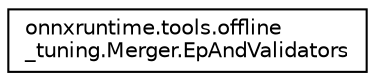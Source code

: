 digraph "Graphical Class Hierarchy"
{
 // LATEX_PDF_SIZE
  edge [fontname="Helvetica",fontsize="10",labelfontname="Helvetica",labelfontsize="10"];
  node [fontname="Helvetica",fontsize="10",shape=record];
  rankdir="LR";
  Node0 [label="onnxruntime.tools.offline\l_tuning.Merger.EpAndValidators",height=0.2,width=0.4,color="black", fillcolor="white", style="filled",URL="$classonnxruntime_1_1tools_1_1offline__tuning_1_1Merger_1_1EpAndValidators.html",tooltip=" "];
}
